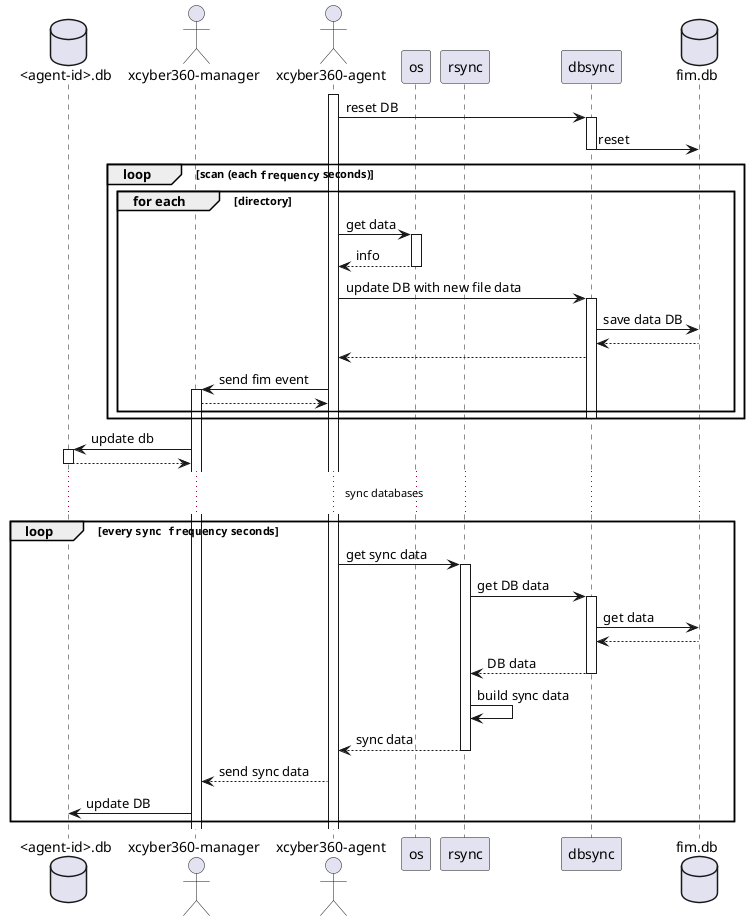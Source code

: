 

@startuml sequence_diagram_db_fim
database "<agent-id>.db" as agent.db
actor "xcyber360-manager" as manager
actor "xcyber360-agent" as fim
participant os as os
participant rsync
participant dbsync
database fim.db as fdb

activate fim

fim -> dbsync ++: reset DB
dbsync -> fdb -- : reset


loop scan (each ""frequency"" seconds)
    group for each [directory]
        fim -> os ++: get data
        fim <-- os --: info
        fim -> dbsync++ : update DB with new file data
        dbsync -> fdb : save data DB
        dbsync <-- fdb
        fim <-- dbsync
        manager <- fim ++: send fim event
        manager --> fim
     end group
        dbsync--
end loop
        agent.db <- manager++: update db
        agent.db --> manager --

... sync databases ...

loop every ""sync frequency"" seconds



    fim -> rsync++ : get sync data
    rsync -> dbsync++ : get DB data
    dbsync -> fdb : get data
    dbsync <-- fdb
    rsync <-- dbsync-- : DB data
    rsync -> rsync : build sync data
    rsync --> fim --: sync data
    fim --> manager : send sync data
    manager -> agent.db: update DB
end loop
@enduml
